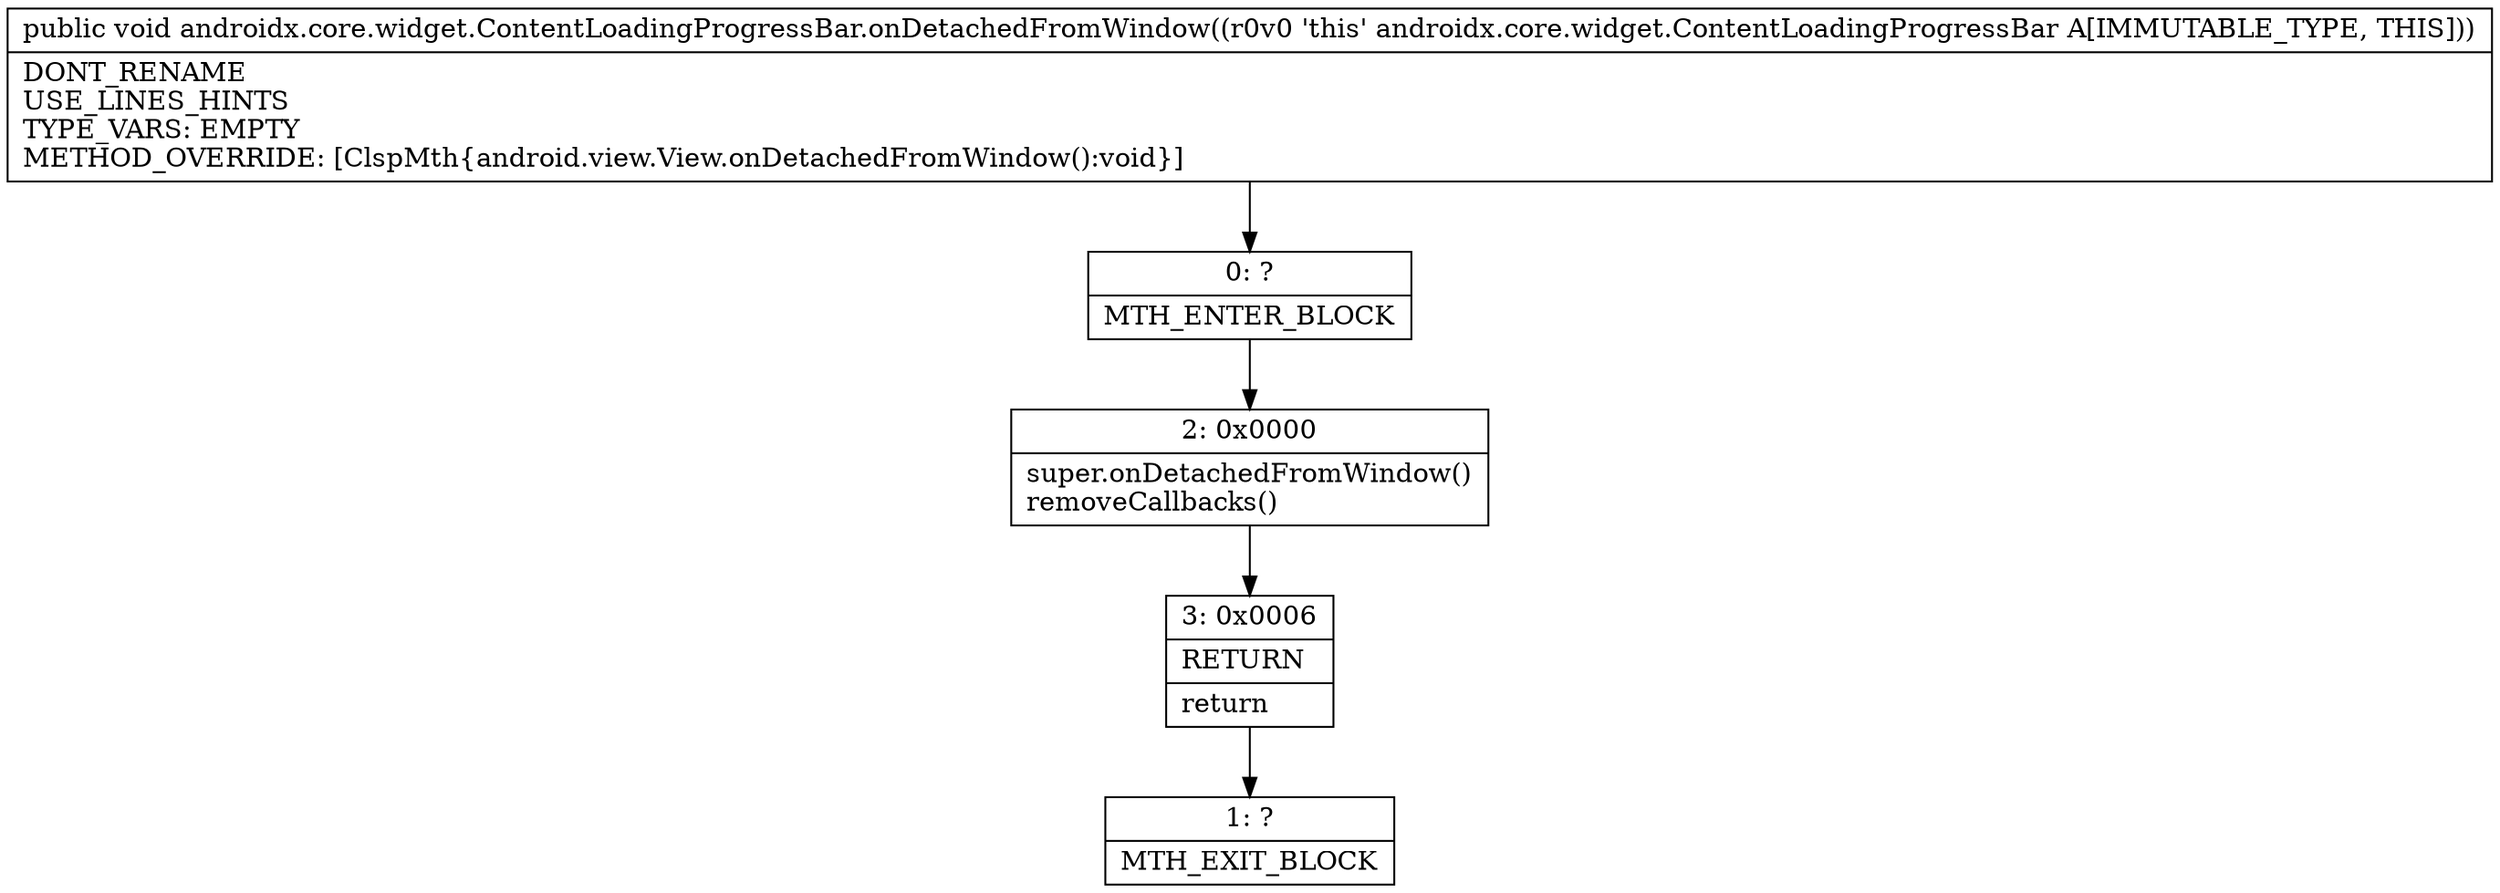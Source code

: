 digraph "CFG forandroidx.core.widget.ContentLoadingProgressBar.onDetachedFromWindow()V" {
Node_0 [shape=record,label="{0\:\ ?|MTH_ENTER_BLOCK\l}"];
Node_2 [shape=record,label="{2\:\ 0x0000|super.onDetachedFromWindow()\lremoveCallbacks()\l}"];
Node_3 [shape=record,label="{3\:\ 0x0006|RETURN\l|return\l}"];
Node_1 [shape=record,label="{1\:\ ?|MTH_EXIT_BLOCK\l}"];
MethodNode[shape=record,label="{public void androidx.core.widget.ContentLoadingProgressBar.onDetachedFromWindow((r0v0 'this' androidx.core.widget.ContentLoadingProgressBar A[IMMUTABLE_TYPE, THIS]))  | DONT_RENAME\lUSE_LINES_HINTS\lTYPE_VARS: EMPTY\lMETHOD_OVERRIDE: [ClspMth\{android.view.View.onDetachedFromWindow():void\}]\l}"];
MethodNode -> Node_0;Node_0 -> Node_2;
Node_2 -> Node_3;
Node_3 -> Node_1;
}

